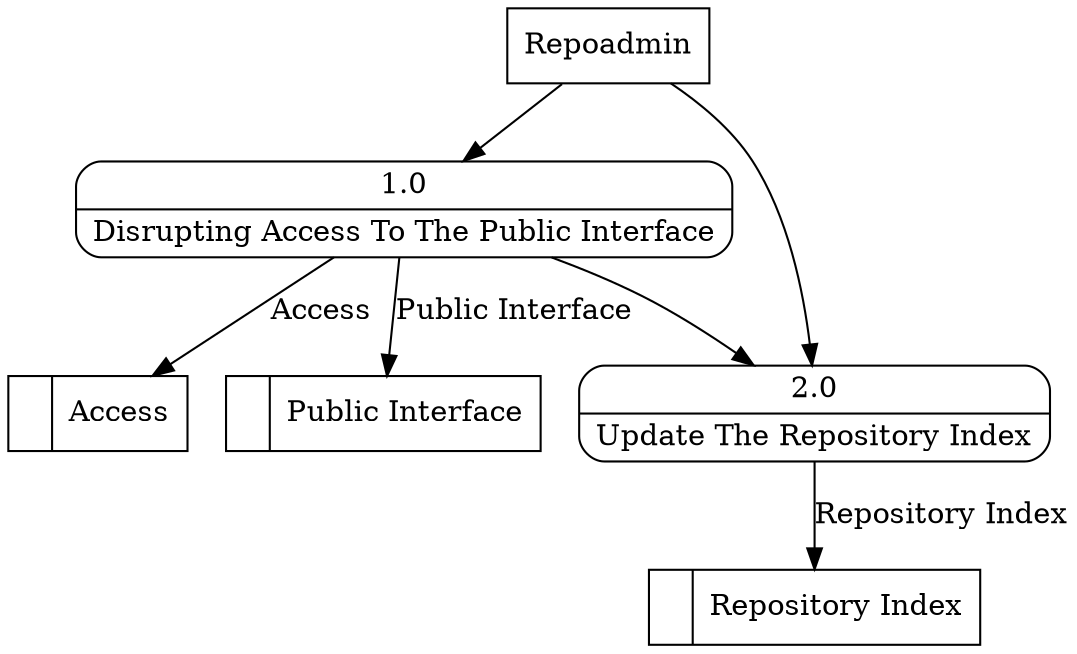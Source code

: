 digraph dfd2{ 
node[shape=record]
200 [label="<f0>  |<f1> Access " ];
201 [label="<f0>  |<f1> Public Interface " ];
202 [label="<f0>  |<f1> Repository Index " ];
203 [label="Repoadmin" shape=box];
204 [label="{<f0> 1.0|<f1> Disrupting Access To The Public Interface }" shape=Mrecord];
205 [label="{<f0> 2.0|<f1> Update The Repository Index }" shape=Mrecord];
203 -> 204
203 -> 205
204 -> 205
204 -> 200 [label="Access"]
204 -> 201 [label="Public Interface"]
205 -> 202 [label="Repository Index"]
}